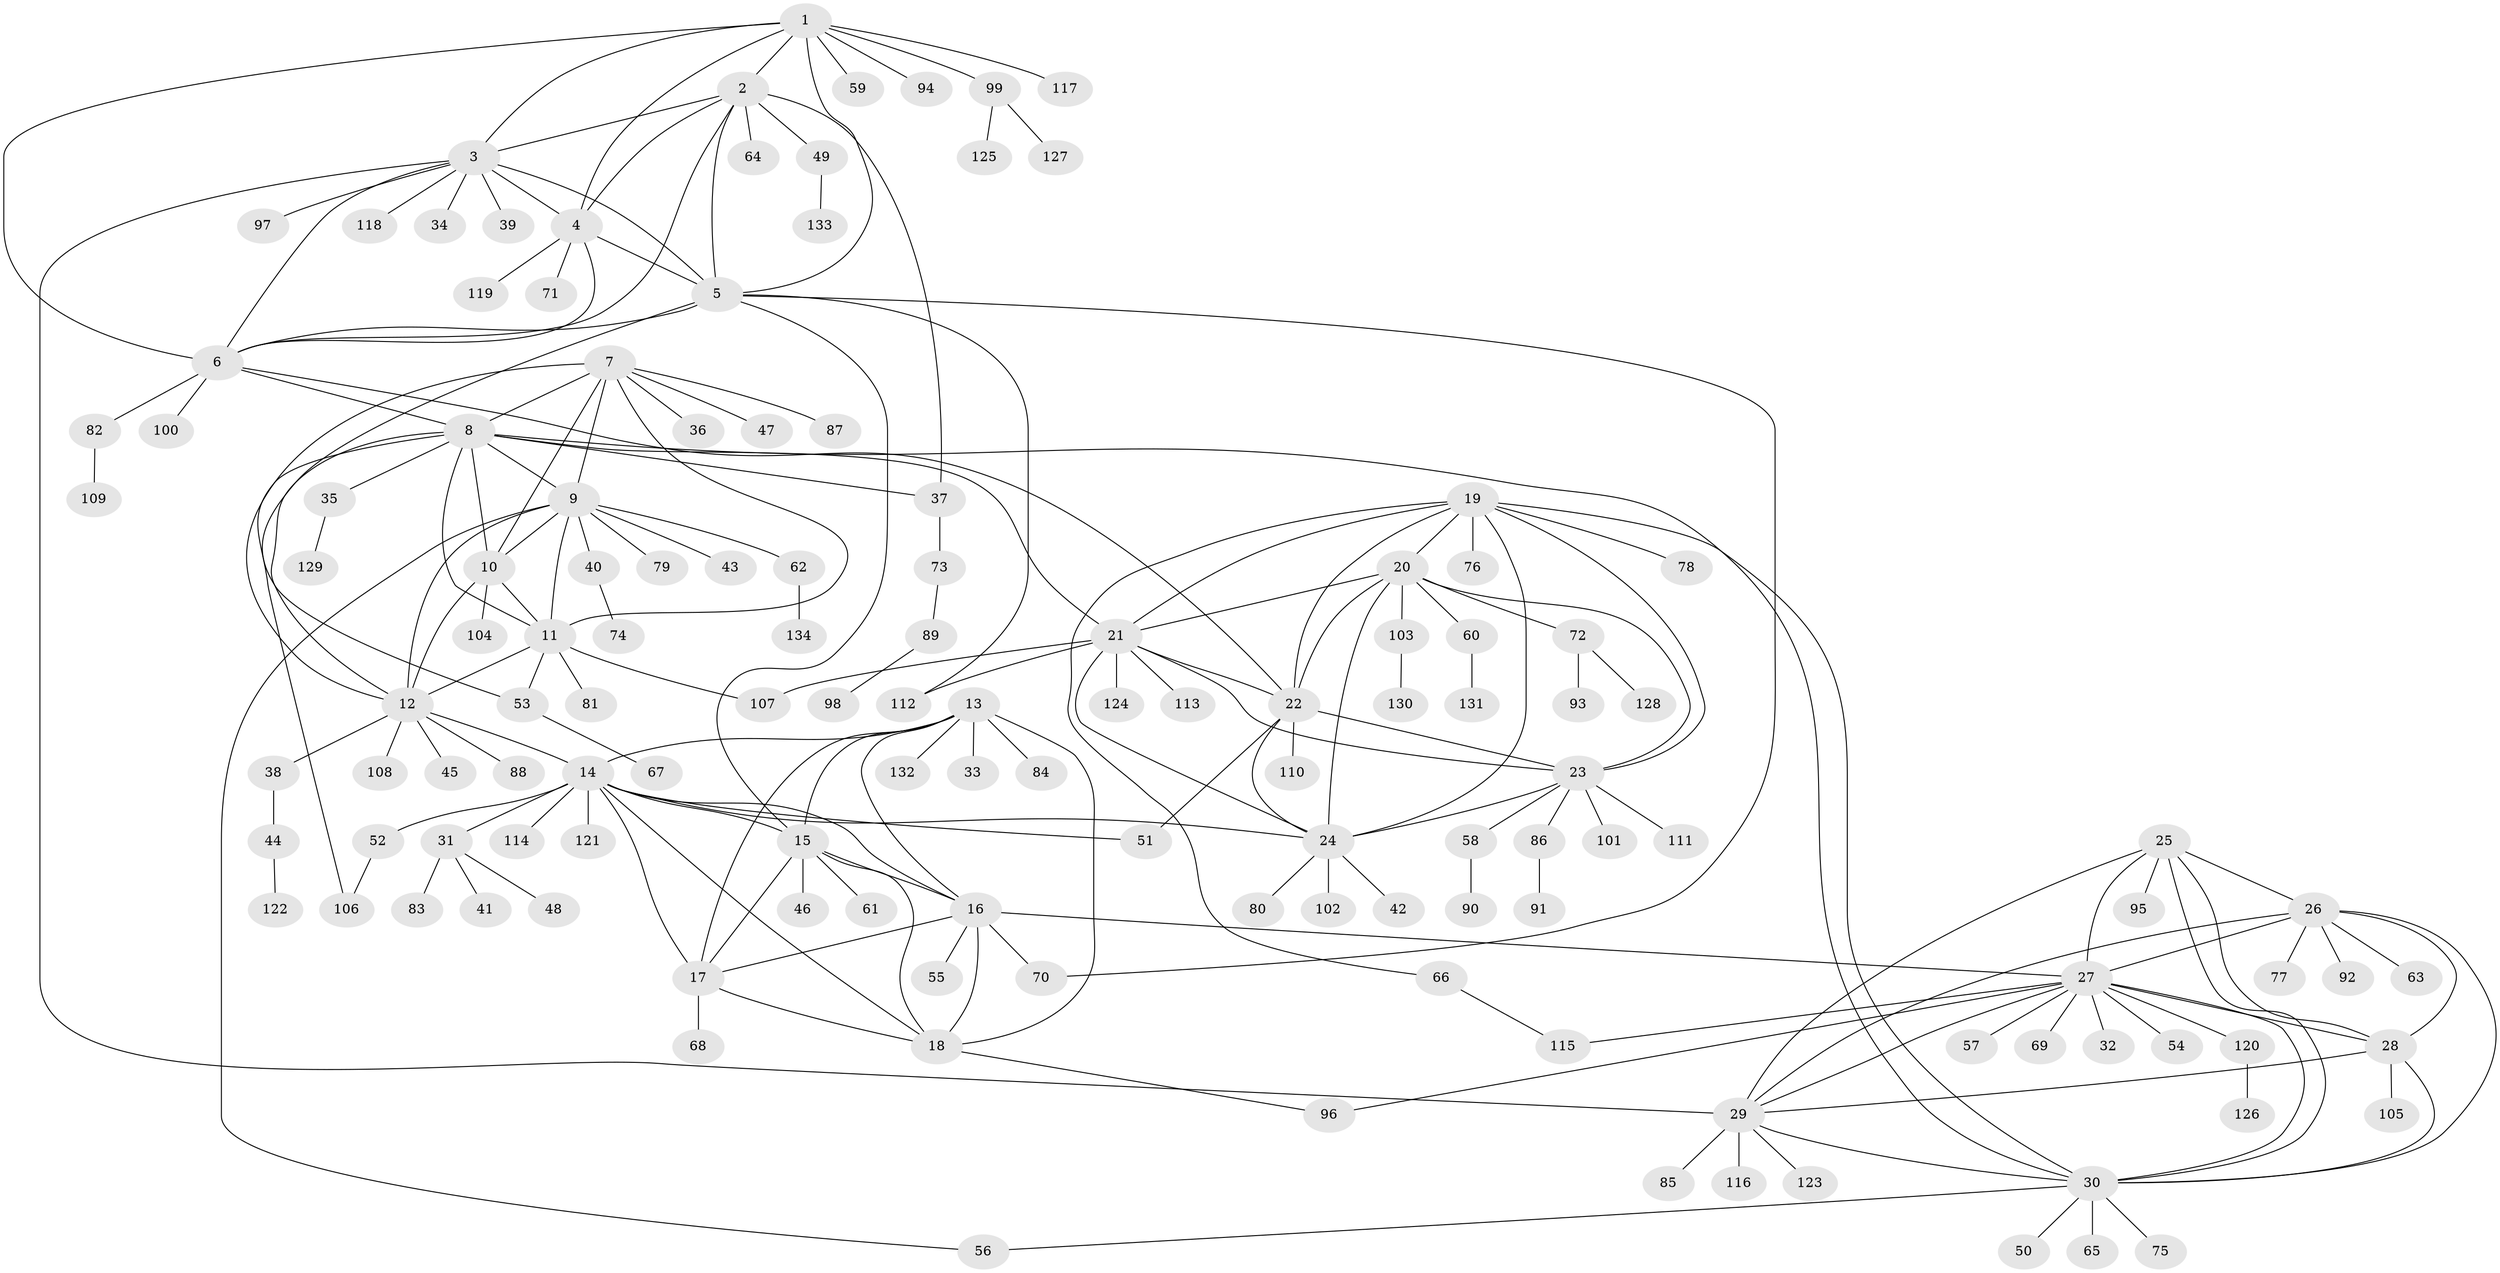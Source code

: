 // coarse degree distribution, {6: 0.014925373134328358, 9: 0.014925373134328358, 8: 0.04477611940298507, 3: 0.014925373134328358, 17: 0.014925373134328358, 4: 0.07462686567164178, 7: 0.05970149253731343, 11: 0.014925373134328358, 5: 0.029850746268656716, 12: 0.014925373134328358, 2: 0.1044776119402985, 1: 0.5970149253731343}
// Generated by graph-tools (version 1.1) at 2025/19/03/04/25 18:19:40]
// undirected, 134 vertices, 199 edges
graph export_dot {
graph [start="1"]
  node [color=gray90,style=filled];
  1;
  2;
  3;
  4;
  5;
  6;
  7;
  8;
  9;
  10;
  11;
  12;
  13;
  14;
  15;
  16;
  17;
  18;
  19;
  20;
  21;
  22;
  23;
  24;
  25;
  26;
  27;
  28;
  29;
  30;
  31;
  32;
  33;
  34;
  35;
  36;
  37;
  38;
  39;
  40;
  41;
  42;
  43;
  44;
  45;
  46;
  47;
  48;
  49;
  50;
  51;
  52;
  53;
  54;
  55;
  56;
  57;
  58;
  59;
  60;
  61;
  62;
  63;
  64;
  65;
  66;
  67;
  68;
  69;
  70;
  71;
  72;
  73;
  74;
  75;
  76;
  77;
  78;
  79;
  80;
  81;
  82;
  83;
  84;
  85;
  86;
  87;
  88;
  89;
  90;
  91;
  92;
  93;
  94;
  95;
  96;
  97;
  98;
  99;
  100;
  101;
  102;
  103;
  104;
  105;
  106;
  107;
  108;
  109;
  110;
  111;
  112;
  113;
  114;
  115;
  116;
  117;
  118;
  119;
  120;
  121;
  122;
  123;
  124;
  125;
  126;
  127;
  128;
  129;
  130;
  131;
  132;
  133;
  134;
  1 -- 2;
  1 -- 3;
  1 -- 4;
  1 -- 5;
  1 -- 6;
  1 -- 59;
  1 -- 94;
  1 -- 99;
  1 -- 117;
  2 -- 3;
  2 -- 4;
  2 -- 5;
  2 -- 6;
  2 -- 37;
  2 -- 49;
  2 -- 64;
  3 -- 4;
  3 -- 5;
  3 -- 6;
  3 -- 29;
  3 -- 34;
  3 -- 39;
  3 -- 97;
  3 -- 118;
  4 -- 5;
  4 -- 6;
  4 -- 71;
  4 -- 119;
  5 -- 6;
  5 -- 15;
  5 -- 53;
  5 -- 70;
  5 -- 112;
  6 -- 8;
  6 -- 22;
  6 -- 82;
  6 -- 100;
  7 -- 8;
  7 -- 9;
  7 -- 10;
  7 -- 11;
  7 -- 12;
  7 -- 36;
  7 -- 47;
  7 -- 87;
  8 -- 9;
  8 -- 10;
  8 -- 11;
  8 -- 12;
  8 -- 21;
  8 -- 30;
  8 -- 35;
  8 -- 37;
  8 -- 106;
  9 -- 10;
  9 -- 11;
  9 -- 12;
  9 -- 40;
  9 -- 43;
  9 -- 56;
  9 -- 62;
  9 -- 79;
  10 -- 11;
  10 -- 12;
  10 -- 104;
  11 -- 12;
  11 -- 53;
  11 -- 81;
  11 -- 107;
  12 -- 14;
  12 -- 38;
  12 -- 45;
  12 -- 88;
  12 -- 108;
  13 -- 14;
  13 -- 15;
  13 -- 16;
  13 -- 17;
  13 -- 18;
  13 -- 33;
  13 -- 84;
  13 -- 132;
  14 -- 15;
  14 -- 16;
  14 -- 17;
  14 -- 18;
  14 -- 24;
  14 -- 31;
  14 -- 51;
  14 -- 52;
  14 -- 114;
  14 -- 121;
  15 -- 16;
  15 -- 17;
  15 -- 18;
  15 -- 46;
  15 -- 61;
  16 -- 17;
  16 -- 18;
  16 -- 27;
  16 -- 55;
  16 -- 70;
  17 -- 18;
  17 -- 68;
  18 -- 96;
  19 -- 20;
  19 -- 21;
  19 -- 22;
  19 -- 23;
  19 -- 24;
  19 -- 30;
  19 -- 66;
  19 -- 76;
  19 -- 78;
  20 -- 21;
  20 -- 22;
  20 -- 23;
  20 -- 24;
  20 -- 60;
  20 -- 72;
  20 -- 103;
  21 -- 22;
  21 -- 23;
  21 -- 24;
  21 -- 107;
  21 -- 112;
  21 -- 113;
  21 -- 124;
  22 -- 23;
  22 -- 24;
  22 -- 51;
  22 -- 110;
  23 -- 24;
  23 -- 58;
  23 -- 86;
  23 -- 101;
  23 -- 111;
  24 -- 42;
  24 -- 80;
  24 -- 102;
  25 -- 26;
  25 -- 27;
  25 -- 28;
  25 -- 29;
  25 -- 30;
  25 -- 95;
  26 -- 27;
  26 -- 28;
  26 -- 29;
  26 -- 30;
  26 -- 63;
  26 -- 77;
  26 -- 92;
  27 -- 28;
  27 -- 29;
  27 -- 30;
  27 -- 32;
  27 -- 54;
  27 -- 57;
  27 -- 69;
  27 -- 96;
  27 -- 115;
  27 -- 120;
  28 -- 29;
  28 -- 30;
  28 -- 105;
  29 -- 30;
  29 -- 85;
  29 -- 116;
  29 -- 123;
  30 -- 50;
  30 -- 56;
  30 -- 65;
  30 -- 75;
  31 -- 41;
  31 -- 48;
  31 -- 83;
  35 -- 129;
  37 -- 73;
  38 -- 44;
  40 -- 74;
  44 -- 122;
  49 -- 133;
  52 -- 106;
  53 -- 67;
  58 -- 90;
  60 -- 131;
  62 -- 134;
  66 -- 115;
  72 -- 93;
  72 -- 128;
  73 -- 89;
  82 -- 109;
  86 -- 91;
  89 -- 98;
  99 -- 125;
  99 -- 127;
  103 -- 130;
  120 -- 126;
}
